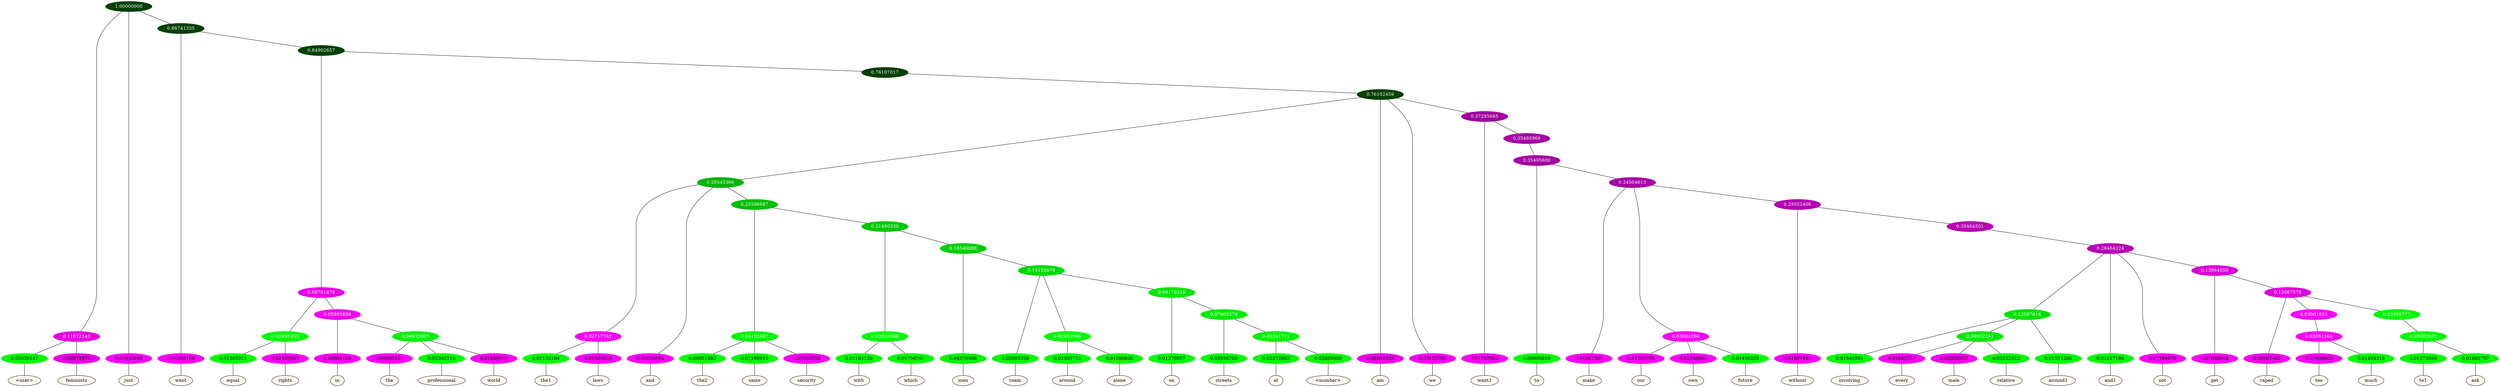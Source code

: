 graph {
	node [format=png height=0.15 nodesep=0.001 ordering=out overlap=prism overlap_scaling=0.01 ranksep=0.001 ratio=0.2 style=filled width=0.15]
	{
		rank=same
		a_w_4 [label="\<user\>" color=black fillcolor=floralwhite style="filled,solid"]
		a_w_5 [label=feminists color=black fillcolor=floralwhite style="filled,solid"]
		a_w_2 [label=just color=black fillcolor=floralwhite style="filled,solid"]
		a_w_6 [label=want color=black fillcolor=floralwhite style="filled,solid"]
		a_w_13 [label=equal color=black fillcolor=floralwhite style="filled,solid"]
		a_w_14 [label=rights color=black fillcolor=floralwhite style="filled,solid"]
		a_w_15 [label=in color=black fillcolor=floralwhite style="filled,solid"]
		a_w_21 [label=the color=black fillcolor=floralwhite style="filled,solid"]
		a_w_22 [label=professional color=black fillcolor=floralwhite style="filled,solid"]
		a_w_23 [label=world color=black fillcolor=floralwhite style="filled,solid"]
		a_w_29 [label=the1 color=black fillcolor=floralwhite style="filled,solid"]
		a_w_30 [label=laws color=black fillcolor=floralwhite style="filled,solid"]
		a_w_25 [label=and color=black fillcolor=floralwhite style="filled,solid"]
		a_w_34 [label=the2 color=black fillcolor=floralwhite style="filled,solid"]
		a_w_35 [label=same color=black fillcolor=floralwhite style="filled,solid"]
		a_w_36 [label=security color=black fillcolor=floralwhite style="filled,solid"]
		a_w_41 [label=with color=black fillcolor=floralwhite style="filled,solid"]
		a_w_42 [label=which color=black fillcolor=floralwhite style="filled,solid"]
		a_w_43 [label=men color=black fillcolor=floralwhite style="filled,solid"]
		a_w_48 [label=roam color=black fillcolor=floralwhite style="filled,solid"]
		a_w_56 [label=around color=black fillcolor=floralwhite style="filled,solid"]
		a_w_57 [label=alone color=black fillcolor=floralwhite style="filled,solid"]
		a_w_58 [label=on color=black fillcolor=floralwhite style="filled,solid"]
		a_w_61 [label=streets color=black fillcolor=floralwhite style="filled,solid"]
		a_w_67 [label=at color=black fillcolor=floralwhite style="filled,solid"]
		a_w_68 [label="\<number\>" color=black fillcolor=floralwhite style="filled,solid"]
		a_w_18 [label=am color=black fillcolor=floralwhite style="filled,solid"]
		a_w_19 [label=we color=black fillcolor=floralwhite style="filled,solid"]
		a_w_27 [label=want1 color=black fillcolor=floralwhite style="filled,solid"]
		a_w_39 [label=to color=black fillcolor=floralwhite style="filled,solid"]
		a_w_45 [label=make color=black fillcolor=floralwhite style="filled,solid"]
		a_w_51 [label=our color=black fillcolor=floralwhite style="filled,solid"]
		a_w_52 [label=own color=black fillcolor=floralwhite style="filled,solid"]
		a_w_53 [label=future color=black fillcolor=floralwhite style="filled,solid"]
		a_w_54 [label=without color=black fillcolor=floralwhite style="filled,solid"]
		a_w_69 [label=involving color=black fillcolor=floralwhite style="filled,solid"]
		a_w_74 [label=every color=black fillcolor=floralwhite style="filled,solid"]
		a_w_75 [label=male color=black fillcolor=floralwhite style="filled,solid"]
		a_w_76 [label=relative color=black fillcolor=floralwhite style="filled,solid"]
		a_w_71 [label=around1 color=black fillcolor=floralwhite style="filled,solid"]
		a_w_64 [label=and1 color=black fillcolor=floralwhite style="filled,solid"]
		a_w_65 [label=not color=black fillcolor=floralwhite style="filled,solid"]
		a_w_72 [label=get color=black fillcolor=floralwhite style="filled,solid"]
		a_w_77 [label=raped color=black fillcolor=floralwhite style="filled,solid"]
		a_w_82 [label=too color=black fillcolor=floralwhite style="filled,solid"]
		a_w_83 [label=much color=black fillcolor=floralwhite style="filled,solid"]
		a_w_84 [label=to1 color=black fillcolor=floralwhite style="filled,solid"]
		a_w_85 [label=ask color=black fillcolor=floralwhite style="filled,solid"]
	}
	a_n_4 -- a_w_4
	a_n_5 -- a_w_5
	a_n_2 -- a_w_2
	a_n_6 -- a_w_6
	a_n_13 -- a_w_13
	a_n_14 -- a_w_14
	a_n_15 -- a_w_15
	a_n_21 -- a_w_21
	a_n_22 -- a_w_22
	a_n_23 -- a_w_23
	a_n_29 -- a_w_29
	a_n_30 -- a_w_30
	a_n_25 -- a_w_25
	a_n_34 -- a_w_34
	a_n_35 -- a_w_35
	a_n_36 -- a_w_36
	a_n_41 -- a_w_41
	a_n_42 -- a_w_42
	a_n_43 -- a_w_43
	a_n_48 -- a_w_48
	a_n_56 -- a_w_56
	a_n_57 -- a_w_57
	a_n_58 -- a_w_58
	a_n_61 -- a_w_61
	a_n_67 -- a_w_67
	a_n_68 -- a_w_68
	a_n_18 -- a_w_18
	a_n_19 -- a_w_19
	a_n_27 -- a_w_27
	a_n_39 -- a_w_39
	a_n_45 -- a_w_45
	a_n_51 -- a_w_51
	a_n_52 -- a_w_52
	a_n_53 -- a_w_53
	a_n_54 -- a_w_54
	a_n_69 -- a_w_69
	a_n_74 -- a_w_74
	a_n_75 -- a_w_75
	a_n_76 -- a_w_76
	a_n_71 -- a_w_71
	a_n_64 -- a_w_64
	a_n_65 -- a_w_65
	a_n_72 -- a_w_72
	a_n_77 -- a_w_77
	a_n_82 -- a_w_82
	a_n_83 -- a_w_83
	a_n_84 -- a_w_84
	a_n_85 -- a_w_85
	{
		rank=same
		a_n_4 [label=0.02630147 color="0.334 1.000 0.974" fontcolor=black]
		a_n_5 [label=0.08974374 color="0.835 1.000 0.910" fontcolor=black]
		a_n_2 [label=0.01645598 color="0.835 1.000 0.984" fontcolor=black]
		a_n_6 [label=0.01836169 color="0.835 1.000 0.982" fontcolor=black]
		a_n_13 [label=0.01385211 color="0.334 1.000 0.986" fontcolor=black]
		a_n_14 [label=0.01509397 color="0.835 1.000 0.985" fontcolor=black]
		a_n_15 [label=0.00961108 color="0.835 1.000 0.990" fontcolor=black]
		a_n_21 [label=0.00992031 color="0.835 1.000 0.990" fontcolor=black]
		a_n_22 [label=0.02342118 color="0.334 1.000 0.977" fontcolor=black]
		a_n_23 [label=0.01599710 color="0.835 1.000 0.984" fontcolor=black]
		a_n_29 [label=0.01132184 color="0.334 1.000 0.989" fontcolor=black]
		a_n_30 [label=0.01584628 color="0.835 1.000 0.984" fontcolor=black]
		a_n_25 [label=0.01019654 color="0.835 1.000 0.990" fontcolor=black]
		a_n_34 [label=0.00851582 color="0.334 1.000 0.991" fontcolor=black]
		a_n_35 [label=0.01199915 color="0.334 1.000 0.988" fontcolor=black]
		a_n_36 [label=0.02049299 color="0.835 1.000 0.980" fontcolor=black]
		a_n_41 [label=0.01161138 color="0.334 1.000 0.988" fontcolor=black]
		a_n_42 [label=0.01754761 color="0.334 1.000 0.982" fontcolor=black]
		a_n_43 [label=0.04376406 color="0.334 1.000 0.956" fontcolor=black]
		a_n_48 [label=0.02069268 color="0.334 1.000 0.979" fontcolor=black]
		a_n_56 [label=0.01303711 color="0.334 1.000 0.987" fontcolor=black]
		a_n_57 [label=0.01596636 color="0.334 1.000 0.984" fontcolor=black]
		a_n_58 [label=0.01270837 color="0.334 1.000 0.987" fontcolor=black]
		a_n_61 [label=0.02656705 color="0.334 1.000 0.973" fontcolor=black]
		a_n_67 [label=0.02372865 color="0.334 1.000 0.976" fontcolor=black]
		a_n_68 [label=0.02865969 color="0.334 1.000 0.971" fontcolor=black]
		a_n_18 [label=0.06341105 color="0.835 1.000 0.937" fontcolor=black]
		a_n_19 [label=0.03125766 color="0.835 1.000 0.969" fontcolor=black]
		a_n_27 [label=0.01787553 color="0.835 1.000 0.982" fontcolor=black]
		a_n_39 [label=0.00990618 color="0.334 1.000 0.990" fontcolor=black]
		a_n_45 [label=0.01067397 color="0.835 1.000 0.989" fontcolor=black]
		a_n_51 [label=0.01280706 color="0.835 1.000 0.987" fontcolor=black]
		a_n_52 [label=0.01166944 color="0.835 1.000 0.988" fontcolor=black]
		a_n_53 [label=0.01436235 color="0.334 1.000 0.986" fontcolor=black]
		a_n_54 [label=0.01087481 color="0.835 1.000 0.989" fontcolor=black]
		a_n_69 [label=0.01544581 color="0.334 1.000 0.985" fontcolor=black]
		a_n_74 [label=0.01892227 color="0.835 1.000 0.981" fontcolor=black]
		a_n_75 [label=0.03828922 color="0.835 1.000 0.962" fontcolor=black]
		a_n_76 [label=0.03222322 color="0.334 1.000 0.968" fontcolor=black]
		a_n_71 [label=0.01591268 color="0.334 1.000 0.984" fontcolor=black]
		a_n_64 [label=0.01217104 color="0.334 1.000 0.988" fontcolor=black]
		a_n_65 [label=0.01184676 color="0.835 1.000 0.988" fontcolor=black]
		a_n_72 [label=0.01888698 color="0.835 1.000 0.981" fontcolor=black]
		a_n_77 [label=0.05607485 color="0.835 1.000 0.944" fontcolor=black]
		a_n_82 [label=0.01606600 color="0.835 1.000 0.984" fontcolor=black]
		a_n_83 [label=0.01454315 color="0.334 1.000 0.985" fontcolor=black]
		a_n_84 [label=0.01472690 color="0.334 1.000 0.985" fontcolor=black]
		a_n_85 [label=0.01902797 color="0.334 1.000 0.981" fontcolor=black]
	}
	a_n_0 [label=1.00000000 color="0.334 1.000 0.250" fontcolor=grey99]
	a_n_1 [label=0.11612243 color="0.835 1.000 0.884" fontcolor=grey99]
	a_n_0 -- a_n_1
	a_n_0 -- a_n_2
	a_n_3 [label=0.86741335 color="0.334 1.000 0.250" fontcolor=grey99]
	a_n_0 -- a_n_3
	a_n_1 -- a_n_4
	a_n_1 -- a_n_5
	a_n_3 -- a_n_6
	a_n_7 [label=0.84902657 color="0.334 1.000 0.250" fontcolor=grey99]
	a_n_3 -- a_n_7
	a_n_8 [label=0.08791475 color="0.835 1.000 0.912" fontcolor=grey99]
	a_n_7 -- a_n_8
	a_n_9 [label=0.76107017 color="0.334 1.000 0.250" fontcolor=grey99]
	a_n_7 -- a_n_9
	a_n_10 [label=0.02895453 color="0.334 1.000 0.971" fontcolor=grey99]
	a_n_8 -- a_n_10
	a_n_11 [label=0.05895850 color="0.835 1.000 0.941" fontcolor=grey99]
	a_n_8 -- a_n_11
	a_n_12 [label=0.76102459 color="0.334 1.000 0.250" fontcolor=grey99]
	a_n_9 -- a_n_12
	a_n_10 -- a_n_13
	a_n_10 -- a_n_14
	a_n_11 -- a_n_15
	a_n_16 [label=0.04933897 color="0.334 1.000 0.951" fontcolor=grey99]
	a_n_11 -- a_n_16
	a_n_17 [label=0.29345366 color="0.334 1.000 0.707" fontcolor=grey99]
	a_n_12 -- a_n_17
	a_n_12 -- a_n_18
	a_n_12 -- a_n_19
	a_n_20 [label=0.37285665 color="0.835 1.000 0.627" fontcolor=grey99]
	a_n_12 -- a_n_20
	a_n_16 -- a_n_21
	a_n_16 -- a_n_22
	a_n_16 -- a_n_23
	a_n_24 [label=0.02717741 color="0.835 1.000 0.973" fontcolor=grey99]
	a_n_17 -- a_n_24
	a_n_17 -- a_n_25
	a_n_26 [label=0.25596687 color="0.334 1.000 0.744" fontcolor=grey99]
	a_n_17 -- a_n_26
	a_n_20 -- a_n_27
	a_n_28 [label=0.35495969 color="0.835 1.000 0.645" fontcolor=grey99]
	a_n_20 -- a_n_28
	a_n_24 -- a_n_29
	a_n_24 -- a_n_30
	a_n_31 [label=0.04102987 color="0.334 1.000 0.959" fontcolor=grey99]
	a_n_26 -- a_n_31
	a_n_32 [label=0.21480339 color="0.334 1.000 0.785" fontcolor=grey99]
	a_n_26 -- a_n_32
	a_n_33 [label=0.35495600 color="0.835 1.000 0.645" fontcolor=grey99]
	a_n_28 -- a_n_33
	a_n_31 -- a_n_34
	a_n_31 -- a_n_35
	a_n_31 -- a_n_36
	a_n_37 [label=0.02920086 color="0.334 1.000 0.971" fontcolor=grey99]
	a_n_32 -- a_n_37
	a_n_38 [label=0.18546088 color="0.334 1.000 0.815" fontcolor=grey99]
	a_n_32 -- a_n_38
	a_n_33 -- a_n_39
	a_n_40 [label=0.34504613 color="0.835 1.000 0.655" fontcolor=grey99]
	a_n_33 -- a_n_40
	a_n_37 -- a_n_41
	a_n_37 -- a_n_42
	a_n_38 -- a_n_43
	a_n_44 [label=0.14155879 color="0.334 1.000 0.858" fontcolor=grey99]
	a_n_38 -- a_n_44
	a_n_40 -- a_n_45
	a_n_46 [label=0.03884266 color="0.835 1.000 0.961" fontcolor=grey99]
	a_n_40 -- a_n_46
	a_n_47 [label=0.29552406 color="0.835 1.000 0.704" fontcolor=grey99]
	a_n_40 -- a_n_47
	a_n_44 -- a_n_48
	a_n_49 [label=0.02902946 color="0.334 1.000 0.971" fontcolor=grey99]
	a_n_44 -- a_n_49
	a_n_50 [label=0.09178310 color="0.334 1.000 0.908" fontcolor=grey99]
	a_n_44 -- a_n_50
	a_n_46 -- a_n_51
	a_n_46 -- a_n_52
	a_n_46 -- a_n_53
	a_n_47 -- a_n_54
	a_n_55 [label=0.28464501 color="0.835 1.000 0.715" fontcolor=grey99]
	a_n_47 -- a_n_55
	a_n_49 -- a_n_56
	a_n_49 -- a_n_57
	a_n_50 -- a_n_58
	a_n_59 [label=0.07902270 color="0.334 1.000 0.921" fontcolor=grey99]
	a_n_50 -- a_n_59
	a_n_60 [label=0.28464224 color="0.835 1.000 0.715" fontcolor=grey99]
	a_n_55 -- a_n_60
	a_n_59 -- a_n_61
	a_n_62 [label=0.05241711 color="0.334 1.000 0.948" fontcolor=grey99]
	a_n_59 -- a_n_62
	a_n_63 [label=0.12097616 color="0.334 1.000 0.879" fontcolor=grey99]
	a_n_60 -- a_n_63
	a_n_60 -- a_n_64
	a_n_60 -- a_n_65
	a_n_66 [label=0.13964550 color="0.835 1.000 0.860" fontcolor=grey99]
	a_n_60 -- a_n_66
	a_n_62 -- a_n_67
	a_n_62 -- a_n_68
	a_n_63 -- a_n_69
	a_n_70 [label=0.08952251 color="0.334 1.000 0.910" fontcolor=grey99]
	a_n_63 -- a_n_70
	a_n_63 -- a_n_71
	a_n_66 -- a_n_72
	a_n_73 [label=0.12067579 color="0.835 1.000 0.879" fontcolor=grey99]
	a_n_66 -- a_n_73
	a_n_70 -- a_n_74
	a_n_70 -- a_n_75
	a_n_70 -- a_n_76
	a_n_73 -- a_n_77
	a_n_78 [label=0.03061812 color="0.835 1.000 0.969" fontcolor=grey99]
	a_n_73 -- a_n_78
	a_n_79 [label=0.03389777 color="0.334 1.000 0.966" fontcolor=grey99]
	a_n_73 -- a_n_79
	a_n_80 [label=0.03061364 color="0.835 1.000 0.969" fontcolor=grey99]
	a_n_78 -- a_n_80
	a_n_81 [label=0.03382632 color="0.334 1.000 0.966" fontcolor=grey99]
	a_n_79 -- a_n_81
	a_n_80 -- a_n_82
	a_n_80 -- a_n_83
	a_n_81 -- a_n_84
	a_n_81 -- a_n_85
}
